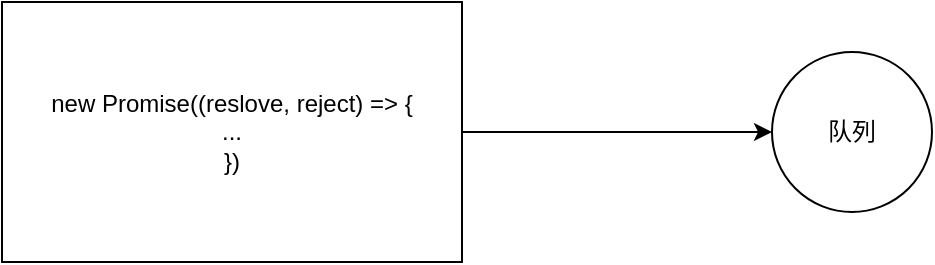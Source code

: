 <mxfile>
    <diagram id="ngDmHsTMx4BeNv0EzNyA" name="第 1 页">
        <mxGraphModel dx="928" dy="803" grid="1" gridSize="10" guides="1" tooltips="1" connect="1" arrows="1" fold="1" page="1" pageScale="1" pageWidth="827" pageHeight="1169" math="0" shadow="0">
            <root>
                <mxCell id="0"/>
                <mxCell id="1" parent="0"/>
                <mxCell id="20" value="" style="edgeStyle=none;html=1;fontSize=14;" edge="1" parent="1" source="3" target="19">
                    <mxGeometry relative="1" as="geometry"/>
                </mxCell>
                <mxCell id="3" value="new Promise((reslove, reject) =&amp;gt; {&lt;br&gt;&#9;...&lt;br&gt;})" style="rounded=0;whiteSpace=wrap;html=1;" vertex="1" parent="1">
                    <mxGeometry x="60" y="200" width="230" height="130" as="geometry"/>
                </mxCell>
                <mxCell id="19" value="队列" style="ellipse;whiteSpace=wrap;html=1;rounded=0;" vertex="1" parent="1">
                    <mxGeometry x="445" y="225" width="80" height="80" as="geometry"/>
                </mxCell>
            </root>
        </mxGraphModel>
    </diagram>
</mxfile>